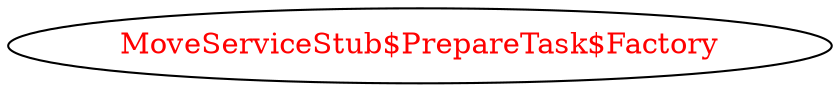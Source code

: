 digraph dependencyGraph {
 concentrate=true;
 ranksep="2.0";
 rankdir="LR"; 
 splines="ortho";
"MoveServiceStub$PrepareTask$Factory" [fontcolor="red"];
}